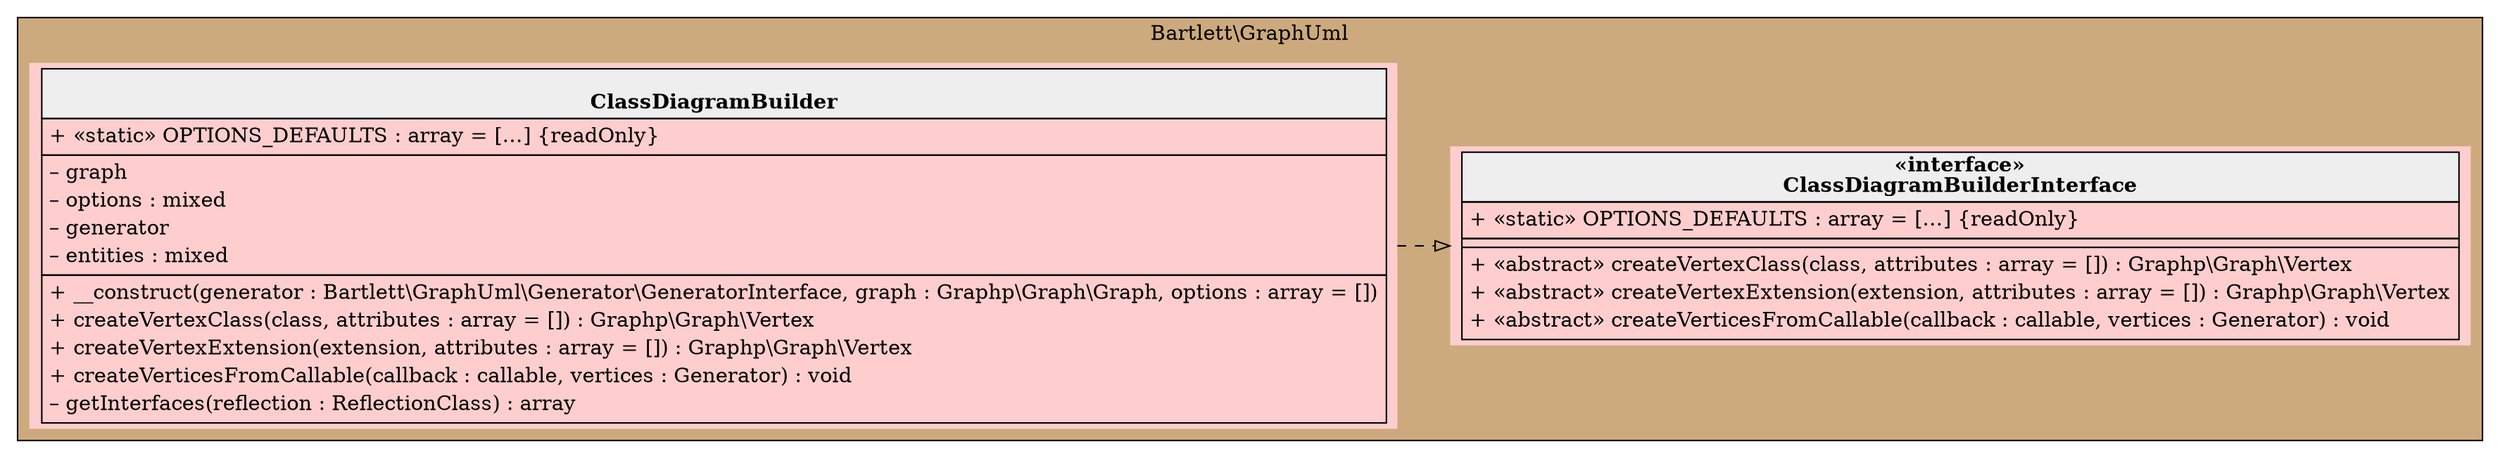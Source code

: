 digraph {
  graph [rankdir="LR" bgcolor="transparent"]
  node [fillcolor="#FECECE" style="filled"]
  subgraph cluster_0 {
    graph [bgcolor="burlywood3"]
    label = "Bartlett\\GraphUml"
    "Bartlett\\GraphUml\\ClassDiagramBuilder" [shape="none" label=<
<table cellspacing="0" border="0" cellborder="1">
    <tr><td bgcolor="#eeeeee"><b><br/>ClassDiagramBuilder</b></td></tr>
    <tr><td><table border="0" cellspacing="0" cellpadding="2">
    <tr><td align="left">+ «static» OPTIONS_DEFAULTS : array = […] {readOnly}</td></tr>
</table></td></tr>
    <tr><td><table border="0" cellspacing="0" cellpadding="2">
    <tr><td align="left">– graph</td></tr>
    <tr><td align="left">– options : mixed</td></tr>
    <tr><td align="left">– generator</td></tr>
    <tr><td align="left">– entities : mixed</td></tr>
</table></td></tr>
    <tr><td><table border="0" cellspacing="0" cellpadding="2">
    <tr><td align="left">+ __construct(generator : Bartlett\\GraphUml\\Generator\\GeneratorInterface, graph : Graphp\\Graph\\Graph, options : array = [])</td></tr>
    <tr><td align="left">+ createVertexClass(class, attributes : array = []) : Graphp\\Graph\\Vertex</td></tr>
    <tr><td align="left">+ createVertexExtension(extension, attributes : array = []) : Graphp\\Graph\\Vertex</td></tr>
    <tr><td align="left">+ createVerticesFromCallable(callback : callable, vertices : Generator) : void</td></tr>
    <tr><td align="left">– getInterfaces(reflection : ReflectionClass) : array</td></tr>
</table></td></tr>
</table>>]
    "Bartlett\\GraphUml\\ClassDiagramBuilderInterface" [shape="none" label=<
<table cellspacing="0" border="0" cellborder="1">
    <tr><td bgcolor="#eeeeee"><b>«interface»<br/>ClassDiagramBuilderInterface</b></td></tr>
    <tr><td><table border="0" cellspacing="0" cellpadding="2">
    <tr><td align="left">+ «static» OPTIONS_DEFAULTS : array = […] {readOnly}</td></tr>
</table></td></tr>
    <tr><td></td></tr>
    <tr><td><table border="0" cellspacing="0" cellpadding="2">
    <tr><td align="left">+ «abstract» createVertexClass(class, attributes : array = []) : Graphp\\Graph\\Vertex</td></tr>
    <tr><td align="left">+ «abstract» createVertexExtension(extension, attributes : array = []) : Graphp\\Graph\\Vertex</td></tr>
    <tr><td align="left">+ «abstract» createVerticesFromCallable(callback : callable, vertices : Generator) : void</td></tr>
</table></td></tr>
</table>>]
  }
  "Bartlett\\GraphUml\\ClassDiagramBuilder" -> "Bartlett\\GraphUml\\ClassDiagramBuilderInterface" [arrowhead="empty" style="dashed"]
}
